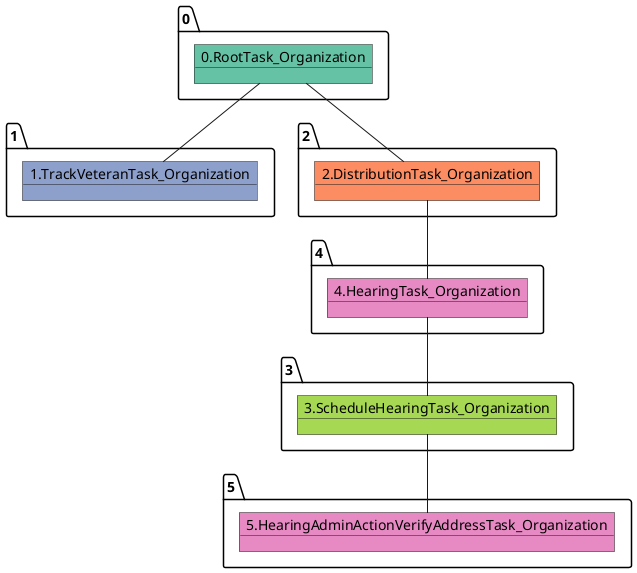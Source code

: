 @startuml
object 0.RootTask_Organization #66c2a5
object 1.TrackVeteranTask_Organization #8da0cb
object 2.DistributionTask_Organization #fc8d62
object 3.ScheduleHearingTask_Organization #a6d854
object 4.HearingTask_Organization #e78ac3
object 5.HearingAdminActionVerifyAddressTask_Organization #e78ac3
0.RootTask_Organization -- 1.TrackVeteranTask_Organization
0.RootTask_Organization -- 2.DistributionTask_Organization
4.HearingTask_Organization -- 3.ScheduleHearingTask_Organization
2.DistributionTask_Organization -- 4.HearingTask_Organization
3.ScheduleHearingTask_Organization -- 5.HearingAdminActionVerifyAddressTask_Organization
@enduml
